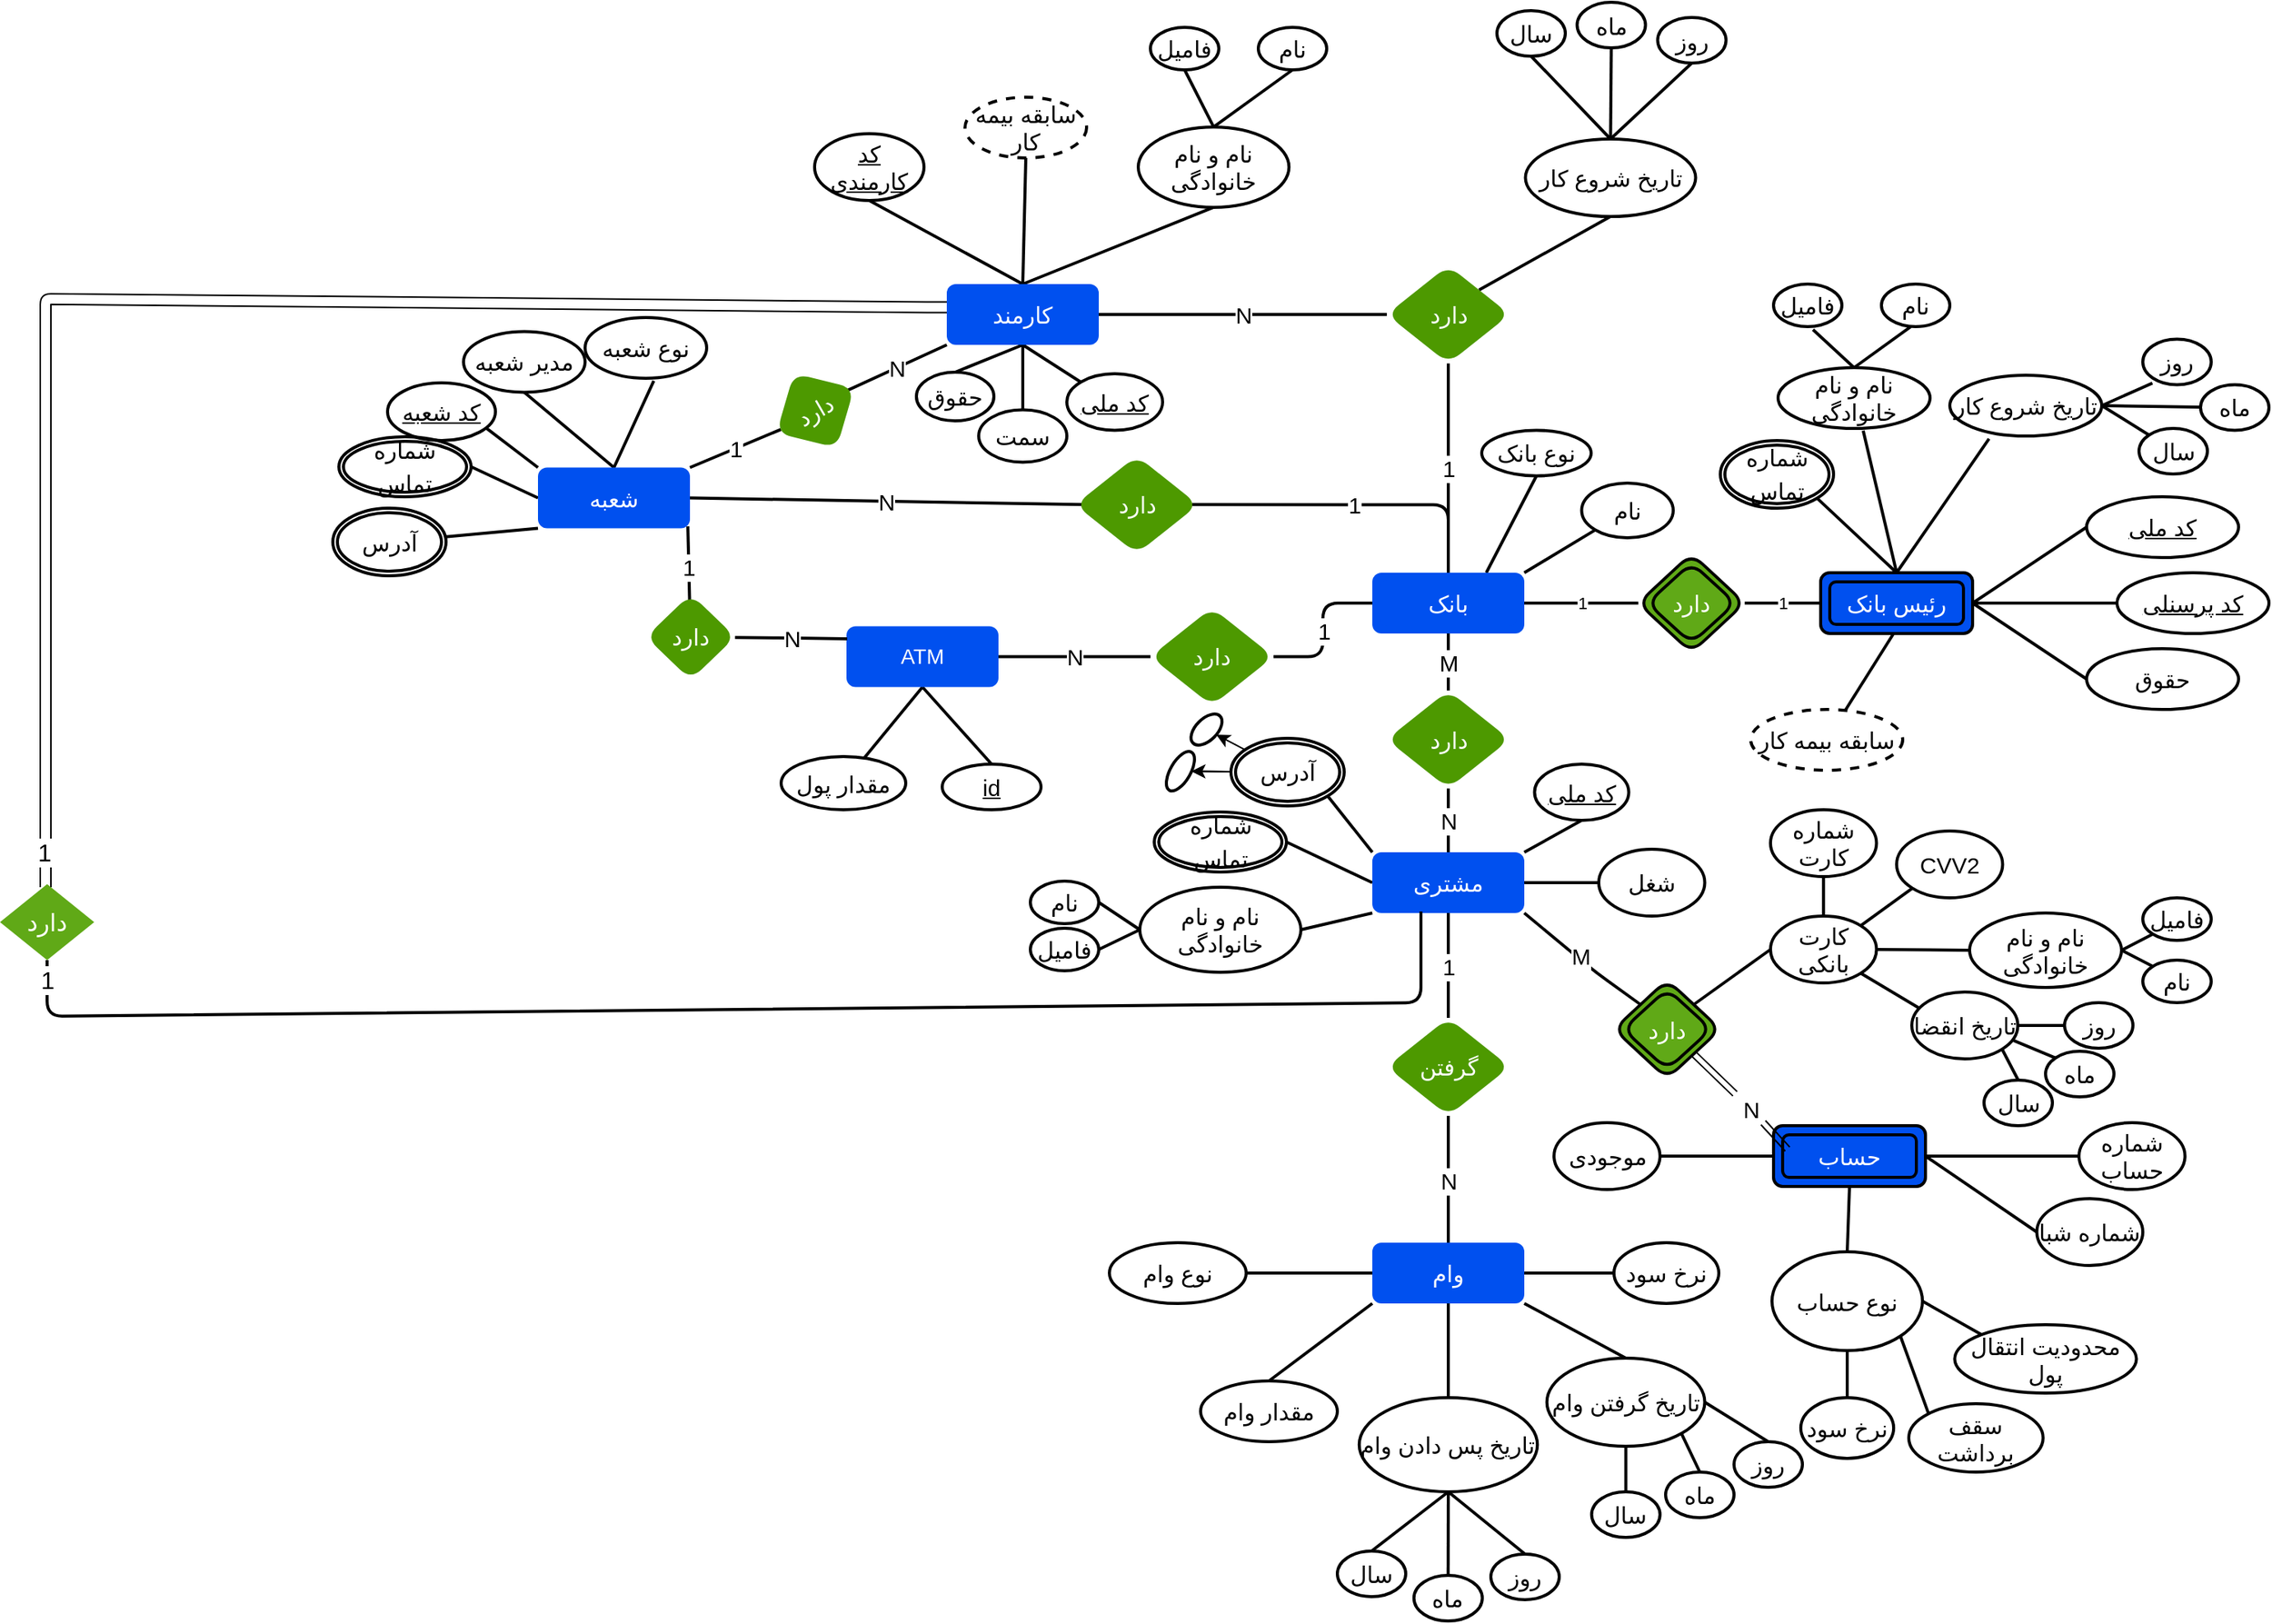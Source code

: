 <mxfile><diagram id="SwJvgE9uuxyUoMfDGvZC" name="Page-1"><mxGraphModel dx="1390" dy="587" grid="0" gridSize="10" guides="1" tooltips="1" connect="1" arrows="1" fold="1" page="0" pageScale="1" pageWidth="850" pageHeight="1100" background="#FFFFFF" math="0" shadow="0"><root><mxCell id="0"/><mxCell id="1" parent="0"/><mxCell id="89" style="html=1;exitX=0.5;exitY=1;exitDx=0;exitDy=0;entryX=0.5;entryY=0;entryDx=0;entryDy=0;fontSize=14;fontColor=#FFFFFF;strokeColor=default;strokeWidth=2;endArrow=none;endFill=0;" parent="1" source="3" target="88" edge="1"><mxGeometry relative="1" as="geometry"/></mxCell><mxCell id="90" style="html=1;exitX=0.5;exitY=0;exitDx=0;exitDy=0;entryX=0.5;entryY=1;entryDx=0;entryDy=0;fontSize=14;fontColor=#FFFFFF;strokeColor=default;strokeWidth=2;endArrow=none;endFill=0;" parent="1" source="3" target="86" edge="1"><mxGeometry relative="1" as="geometry"/></mxCell><mxCell id="95" style="edgeStyle=none;html=1;exitX=0.5;exitY=1;exitDx=0;exitDy=0;entryX=0.5;entryY=0;entryDx=0;entryDy=0;fontSize=14;fontColor=#FFFFFF;strokeColor=default;strokeWidth=2;endArrow=none;endFill=0;" parent="1" source="3" target="94" edge="1"><mxGeometry relative="1" as="geometry"/></mxCell><mxCell id="256" value="1" style="edgeStyle=orthogonalEdgeStyle;html=1;strokeColor=default;strokeWidth=2;fontSize=15;fontColor=#000000;endArrow=none;endFill=0;startArrow=none;" parent="1" source="257" target="44" edge="1"><mxGeometry relative="1" as="geometry"/></mxCell><mxCell id="265" style="edgeStyle=none;html=1;exitX=0.5;exitY=0;exitDx=0;exitDy=0;entryX=0.5;entryY=1;entryDx=0;entryDy=0;strokeColor=default;strokeWidth=2;fontSize=15;fontColor=#000000;endArrow=none;endFill=0;" parent="1" source="3" target="270" edge="1"><mxGeometry relative="1" as="geometry"><mxPoint x="650.0" y="521.0" as="targetPoint"/></mxGeometry></mxCell><mxCell id="266" style="edgeStyle=none;html=1;exitX=0.5;exitY=0;exitDx=0;exitDy=0;entryX=1;entryY=0.5;entryDx=0;entryDy=0;strokeColor=default;strokeWidth=2;fontSize=15;fontColor=#000000;endArrow=none;endFill=0;" parent="1" source="3" target="87" edge="1"><mxGeometry relative="1" as="geometry"><mxPoint x="754.91" y="530" as="targetPoint"/></mxGeometry></mxCell><mxCell id="267" style="edgeStyle=none;html=1;entryX=0;entryY=0;entryDx=0;entryDy=0;strokeColor=default;strokeWidth=2;fontSize=15;fontColor=#000000;endArrow=none;endFill=0;exitX=0.5;exitY=1;exitDx=0;exitDy=0;" parent="1" source="3" target="217" edge="1"><mxGeometry relative="1" as="geometry"><mxPoint x="653" y="625" as="sourcePoint"/></mxGeometry></mxCell><mxCell id="447" value="N" style="edgeStyle=none;html=1;exitX=0;exitY=1;exitDx=0;exitDy=0;entryX=0.898;entryY=0.481;entryDx=0;entryDy=0;entryPerimeter=0;strokeColor=default;strokeWidth=2;fontSize=15;fontColor=#000000;endArrow=none;endFill=0;" parent="1" source="3" target="443" edge="1"><mxGeometry relative="1" as="geometry"/></mxCell><mxCell id="468" style="edgeStyle=none;shape=link;html=1;fontSize=14;fontColor=#000000;width=7;" edge="1" parent="1"><mxGeometry relative="1" as="geometry"><mxPoint x="7" y="977.0" as="targetPoint"/><mxPoint x="603" y="595.3" as="sourcePoint"/><Array as="points"><mxPoint x="587" y="595.3"/><mxPoint x="7" y="589.8"/></Array></mxGeometry></mxCell><mxCell id="477" value="&lt;font color=&quot;#000000&quot;&gt;1&lt;/font&gt;" style="edgeLabel;html=1;align=center;verticalAlign=middle;resizable=0;points=[];fontSize=16;fontColor=#FFFFFF;" vertex="1" connectable="0" parent="468"><mxGeometry x="0.952" y="8" relative="1" as="geometry"><mxPoint x="-9" as="offset"/></mxGeometry></mxCell><mxCell id="3" value="&lt;font style=&quot;font-size: 15px;&quot;&gt;کارمند&lt;/font&gt;" style="whiteSpace=wrap;html=1;align=center;fillColor=#0050ef;fontColor=#ffffff;strokeColor=none;rounded=1;fontSize=15;" parent="1" vertex="1"><mxGeometry x="600" y="580" width="100" height="40" as="geometry"/></mxCell><mxCell id="349" style="edgeStyle=none;html=1;exitX=0.5;exitY=1;exitDx=0;exitDy=0;entryX=0.5;entryY=0;entryDx=0;entryDy=0;strokeColor=default;strokeWidth=2;fontSize=15;fontColor=#000000;endArrow=none;endFill=0;" parent="1" source="4" target="8" edge="1"><mxGeometry relative="1" as="geometry"/></mxCell><mxCell id="350" value="" style="edgeStyle=none;html=1;strokeColor=default;strokeWidth=2;fontSize=15;fontColor=#000000;endArrow=none;endFill=0;exitX=0.5;exitY=1;exitDx=0;exitDy=0;" parent="1" source="4" target="14" edge="1"><mxGeometry relative="1" as="geometry"/></mxCell><mxCell id="4" value="ATM" style="whiteSpace=wrap;html=1;align=center;fillColor=#0050ef;fontColor=#ffffff;strokeColor=none;fontSize=14;labelBorderColor=none;rounded=1;strokeWidth=2;" parent="1" vertex="1"><mxGeometry x="534" y="805.25" width="100" height="40" as="geometry"/></mxCell><mxCell id="141" style="edgeStyle=none;html=1;exitX=0.25;exitY=1;exitDx=0;exitDy=0;entryX=0.5;entryY=0;entryDx=0;entryDy=0;fontSize=15;fontColor=#FFFFFF;fillColor=#f5f5f5;strokeColor=#FFFFFF;" parent="1" edge="1"><mxGeometry relative="1" as="geometry"><mxPoint x="105" y="355" as="sourcePoint"/></mxGeometry></mxCell><mxCell id="142" style="edgeStyle=none;html=1;exitX=0.75;exitY=1;exitDx=0;exitDy=0;fontSize=15;fontColor=#FFFFFF;fillColor=#f5f5f5;strokeColor=#FFFFFF;" parent="1" edge="1"><mxGeometry relative="1" as="geometry"><Array as="points"><mxPoint x="130" y="410"/></Array><mxPoint x="155" y="355" as="sourcePoint"/></mxGeometry></mxCell><mxCell id="143" style="edgeStyle=none;html=1;exitX=1;exitY=0.25;exitDx=0;exitDy=0;entryX=0.332;entryY=0.985;entryDx=0;entryDy=0;entryPerimeter=0;fontSize=15;fontColor=#FFFFFF;" parent="1" edge="1"><mxGeometry relative="1" as="geometry"><Array as="points"><mxPoint x="190" y="300"/></Array><mxPoint x="180" y="325" as="sourcePoint"/></mxGeometry></mxCell><mxCell id="144" style="edgeStyle=none;html=1;exitX=0.75;exitY=0;exitDx=0;exitDy=0;entryX=0.5;entryY=1;entryDx=0;entryDy=0;fontSize=15;fontColor=#FFFFFF;fillColor=#f5f5f5;strokeColor=#FFFFFF;" parent="1" edge="1"><mxGeometry relative="1" as="geometry"><Array as="points"><mxPoint x="130" y="290"/></Array><mxPoint x="155" y="315" as="sourcePoint"/></mxGeometry></mxCell><mxCell id="145" style="edgeStyle=none;html=1;exitX=0;exitY=0.5;exitDx=0;exitDy=0;entryX=0.5;entryY=0;entryDx=0;entryDy=0;fontSize=15;fontColor=#FFFFFF;fillColor=#f5f5f5;strokeColor=#FFFFFF;" parent="1" edge="1"><mxGeometry relative="1" as="geometry"><Array as="points"><mxPoint x="50" y="340"/></Array><mxPoint x="80" y="335" as="sourcePoint"/></mxGeometry></mxCell><mxCell id="93" style="edgeStyle=none;html=1;exitX=0.25;exitY=0;exitDx=0;exitDy=0;entryX=1;entryY=1;entryDx=0;entryDy=0;fontSize=14;fontColor=#FFFFFF;" parent="1" edge="1"><mxGeometry relative="1" as="geometry"><mxPoint x="285" y="580" as="sourcePoint"/></mxGeometry></mxCell><mxCell id="8" value="id" style="ellipse;whiteSpace=wrap;html=1;align=center;fontStyle=4;fontSize=15;rotation=0;strokeColor=default;fillColor=none;fontColor=#000000;strokeWidth=2;" parent="1" vertex="1"><mxGeometry x="597" y="896" width="65" height="30" as="geometry"/></mxCell><mxCell id="14" value="مقدار پول" style="ellipse;whiteSpace=wrap;html=1;align=center;fontSize=15;strokeColor=default;fillColor=none;fontColor=#000000;strokeWidth=2;" parent="1" vertex="1"><mxGeometry x="491" y="891" width="82" height="35" as="geometry"/></mxCell><mxCell id="39" value="نام" style="ellipse;whiteSpace=wrap;html=1;align=center;labelBackgroundColor=none;labelBorderColor=none;fontSize=15;fontColor=#000000;fillColor=none;strokeColor=default;strokeWidth=2;direction=south;" parent="1" vertex="1"><mxGeometry x="1017.75" y="711" width="60.25" height="36" as="geometry"/></mxCell><mxCell id="43" value="نوع بانک" style="ellipse;whiteSpace=wrap;html=1;align=center;labelBackgroundColor=none;labelBorderColor=none;fontSize=15;fontColor=#000000;fillColor=none;strokeColor=default;strokeWidth=2;" parent="1" vertex="1"><mxGeometry x="952" y="676.25" width="72" height="30" as="geometry"/></mxCell><mxCell id="202" value="1" style="edgeStyle=none;html=1;exitX=0.5;exitY=0;exitDx=0;exitDy=0;entryX=0;entryY=0.5;entryDx=0;entryDy=0;startArrow=none;endArrow=none;endFill=0;strokeWidth=2;strokeColor=default;" parent="1" source="215" target="201" edge="1"><mxGeometry relative="1" as="geometry"/></mxCell><mxCell id="237" style="edgeStyle=none;rounded=1;sketch=0;html=1;exitX=1;exitY=0;exitDx=0;exitDy=0;shadow=0;strokeColor=default;strokeWidth=2;endArrow=none;endFill=0;" parent="1" source="44" target="39" edge="1"><mxGeometry relative="1" as="geometry"/></mxCell><mxCell id="250" style="edgeStyle=none;html=1;exitX=0.75;exitY=0;exitDx=0;exitDy=0;entryX=0.5;entryY=1;entryDx=0;entryDy=0;strokeColor=default;strokeWidth=2;fontColor=#000000;endArrow=none;endFill=0;" parent="1" source="44" target="43" edge="1"><mxGeometry relative="1" as="geometry"/></mxCell><mxCell id="361" value="M" style="edgeStyle=none;html=1;exitX=0.5;exitY=1;exitDx=0;exitDy=0;strokeColor=default;strokeWidth=2;fontSize=15;fontColor=#000000;endArrow=none;endFill=0;" parent="1" source="44" target="360" edge="1"><mxGeometry relative="1" as="geometry"/></mxCell><mxCell id="44" value="بانک" style="shape=ext;margin=3;double=1;whiteSpace=wrap;html=1;align=center;labelBackgroundColor=none;labelBorderColor=none;fontSize=15;fontColor=#ffffff;fillColor=#0050ef;strokeColor=none;fontStyle=0;rounded=1;" parent="1" vertex="1"><mxGeometry x="880" y="770" width="100" height="40" as="geometry"/></mxCell><mxCell id="50" value="&lt;font color=&quot;#000000&quot;&gt;N&lt;/font&gt;" style="html=1;exitX=0.061;exitY=0.499;exitDx=0;exitDy=0;entryX=1;entryY=0.5;entryDx=0;entryDy=0;fontSize=15;fontColor=#FFFFFF;fillColor=#f5f5f5;strokeColor=default;strokeWidth=2;endArrow=none;endFill=0;exitPerimeter=0;" parent="1" source="253" target="346" edge="1"><mxGeometry relative="1" as="geometry"><mxPoint x="680" y="725.0" as="sourcePoint"/><mxPoint x="571" y="768.0" as="targetPoint"/></mxGeometry></mxCell><mxCell id="252" value="1" style="edgeStyle=orthogonalEdgeStyle;html=1;exitX=0.949;exitY=0.499;exitDx=0;exitDy=0;strokeColor=default;strokeWidth=2;fontSize=15;fontColor=default;endArrow=none;endFill=0;entryX=0.5;entryY=0;entryDx=0;entryDy=0;exitPerimeter=0;" parent="1" source="253" target="44" edge="1"><mxGeometry relative="1" as="geometry"><mxPoint x="938" y="766" as="targetPoint"/><mxPoint x="770" y="725.0" as="sourcePoint"/></mxGeometry></mxCell><mxCell id="54" value="نوع شعبه" style="ellipse;whiteSpace=wrap;html=1;fontSize=15;fontColor=#000000;labelBackgroundColor=none;labelBorderColor=none;fillColor=none;strokeColor=default;strokeWidth=2;" parent="1" vertex="1"><mxGeometry x="362" y="602" width="80" height="40" as="geometry"/></mxCell><mxCell id="56" value="کد شعبه" style="ellipse;whiteSpace=wrap;html=1;align=center;fontStyle=4;labelBackgroundColor=none;labelBorderColor=none;fontSize=15;fontColor=#000000;fillColor=none;strokeColor=default;strokeWidth=2;" parent="1" vertex="1"><mxGeometry x="232" y="645" width="71" height="38" as="geometry"/></mxCell><mxCell id="86" value="کد کارمندی" style="ellipse;whiteSpace=wrap;html=1;align=center;fontStyle=4;labelBackgroundColor=none;labelBorderColor=none;fontSize=15;fontColor=#000000;fillColor=none;strokeColor=default;strokeWidth=2;" parent="1" vertex="1"><mxGeometry x="513" y="481" width="72" height="44" as="geometry"/></mxCell><mxCell id="273" style="edgeStyle=none;html=1;exitX=0;exitY=0.5;exitDx=0;exitDy=0;entryX=0.5;entryY=1;entryDx=0;entryDy=0;strokeColor=default;strokeWidth=2;fontSize=15;fontColor=#000000;endArrow=none;endFill=0;" parent="1" source="87" target="272" edge="1"><mxGeometry relative="1" as="geometry"/></mxCell><mxCell id="274" style="edgeStyle=none;html=1;exitX=0;exitY=0.5;exitDx=0;exitDy=0;entryX=0.5;entryY=1;entryDx=0;entryDy=0;strokeColor=default;strokeWidth=2;fontSize=15;fontColor=#000000;endArrow=none;endFill=0;" parent="1" source="87" target="271" edge="1"><mxGeometry relative="1" as="geometry"/></mxCell><mxCell id="87" value="نام و نام خانوادگی" style="ellipse;whiteSpace=wrap;html=1;align=center;labelBackgroundColor=none;labelBorderColor=none;fontSize=15;fontColor=#000000;direction=south;fillColor=none;strokeColor=default;strokeWidth=2;" parent="1" vertex="1"><mxGeometry x="726" y="476.57" width="99.17" height="52.87" as="geometry"/></mxCell><mxCell id="88" value="حقوق" style="ellipse;whiteSpace=wrap;html=1;align=center;labelBackgroundColor=none;labelBorderColor=none;fontSize=15;fontColor=#000000;fillColor=none;strokeColor=default;strokeWidth=2;" parent="1" vertex="1"><mxGeometry x="580" y="638" width="51" height="32" as="geometry"/></mxCell><mxCell id="94" value="سمت" style="ellipse;whiteSpace=wrap;html=1;align=center;labelBackgroundColor=none;labelBorderColor=none;fontSize=15;fontColor=#000000;fillColor=none;strokeColor=default;strokeWidth=2;" parent="1" vertex="1"><mxGeometry x="621" y="662.75" width="58" height="34.5" as="geometry"/></mxCell><mxCell id="222" style="edgeStyle=none;html=1;exitX=1;exitY=0;exitDx=0;exitDy=0;entryX=0;entryY=0.5;entryDx=0;entryDy=0;" parent="1" edge="1"><mxGeometry relative="1" as="geometry"><mxPoint x="222.5" y="442.5" as="sourcePoint"/></mxGeometry></mxCell><mxCell id="224" style="edgeStyle=none;html=1;entryX=0;entryY=0.5;entryDx=0;entryDy=0;" parent="1" edge="1"><mxGeometry relative="1" as="geometry"><mxPoint x="237.012" y="452.866" as="sourcePoint"/></mxGeometry></mxCell><mxCell id="208" style="edgeStyle=none;html=1;exitX=1;exitY=0.5;exitDx=0;exitDy=0;strokeColor=default;endArrow=none;endFill=0;strokeWidth=2;entryX=0;entryY=0.5;entryDx=0;entryDy=0;" parent="1" source="201" target="205" edge="1"><mxGeometry relative="1" as="geometry"/></mxCell><mxCell id="209" style="edgeStyle=none;html=1;exitX=1;exitY=0.5;exitDx=0;exitDy=0;entryX=0;entryY=0.5;entryDx=0;entryDy=0;strokeColor=default;endArrow=none;endFill=0;strokeWidth=2;" parent="1" source="201" target="206" edge="1"><mxGeometry relative="1" as="geometry"/></mxCell><mxCell id="210" style="edgeStyle=none;html=1;exitX=1;exitY=0.5;exitDx=0;exitDy=0;entryX=0;entryY=0.5;entryDx=0;entryDy=0;strokeColor=default;endArrow=none;endFill=0;strokeWidth=2;" parent="1" source="201" target="207" edge="1"><mxGeometry relative="1" as="geometry"/></mxCell><mxCell id="212" style="edgeStyle=none;html=1;strokeColor=default;strokeWidth=2;endArrow=none;endFill=0;exitX=0.48;exitY=1;exitDx=0;exitDy=0;exitPerimeter=0;" parent="1" source="201" target="211" edge="1"><mxGeometry relative="1" as="geometry"><mxPoint x="1223" y="815" as="sourcePoint"/></mxGeometry></mxCell><mxCell id="214" style="edgeStyle=none;html=1;exitX=0.5;exitY=0;exitDx=0;exitDy=0;entryX=0.258;entryY=1.046;entryDx=0;entryDy=0;entryPerimeter=0;strokeColor=default;endArrow=none;endFill=0;strokeWidth=2;" parent="1" source="201" target="213" edge="1"><mxGeometry relative="1" as="geometry"/></mxCell><mxCell id="238" style="edgeStyle=none;html=1;exitX=0.5;exitY=0;exitDx=0;exitDy=0;entryX=0.56;entryY=1.038;entryDx=0;entryDy=0;entryPerimeter=0;strokeColor=default;fontColor=#000000;strokeWidth=2;endArrow=none;endFill=0;" parent="1" source="201" target="203" edge="1"><mxGeometry relative="1" as="geometry"/></mxCell><mxCell id="437" style="edgeStyle=none;html=1;exitX=0.5;exitY=0;exitDx=0;exitDy=0;entryX=1;entryY=1;entryDx=0;entryDy=0;strokeColor=default;strokeWidth=2;fontSize=15;fontColor=#000000;endArrow=none;endFill=0;" parent="1" source="201" target="436" edge="1"><mxGeometry relative="1" as="geometry"/></mxCell><mxCell id="201" value="رئیس بانک" style="shape=ext;margin=3;double=1;whiteSpace=wrap;html=1;align=center;labelBackgroundColor=none;labelBorderColor=none;fontSize=15;fontColor=#ffffff;fillColor=#0050ef;strokeColor=default;fontStyle=0;strokeWidth=2;rounded=1;" parent="1" vertex="1"><mxGeometry x="1175" y="770" width="100" height="40" as="geometry"/></mxCell><mxCell id="247" style="edgeStyle=none;html=1;exitX=0.5;exitY=0;exitDx=0;exitDy=0;entryX=0.428;entryY=1.002;entryDx=0;entryDy=0;entryPerimeter=0;strokeColor=default;strokeWidth=2;fontColor=#000000;endArrow=none;endFill=0;" parent="1" source="203" target="245" edge="1"><mxGeometry relative="1" as="geometry"/></mxCell><mxCell id="248" style="edgeStyle=none;html=1;exitX=0.5;exitY=0;exitDx=0;exitDy=0;entryX=0.577;entryY=1.07;entryDx=0;entryDy=0;entryPerimeter=0;strokeColor=default;strokeWidth=2;fontColor=#000000;endArrow=none;endFill=0;" parent="1" source="203" target="246" edge="1"><mxGeometry relative="1" as="geometry"/></mxCell><mxCell id="203" value="نام و نام خانوادگی" style="ellipse;whiteSpace=wrap;html=1;align=center;labelBackgroundColor=none;labelBorderColor=none;fontSize=15;fontColor=#000000;fillColor=none;strokeColor=default;strokeWidth=2;" parent="1" vertex="1"><mxGeometry x="1147" y="635" width="100" height="40" as="geometry"/></mxCell><mxCell id="205" value="کد ملی" style="ellipse;whiteSpace=wrap;html=1;align=center;labelBackgroundColor=none;labelBorderColor=none;fontSize=15;fontColor=#000000;fillColor=none;strokeColor=default;strokeWidth=2;fontStyle=4;verticalAlign=middle;horizontal=1;" parent="1" vertex="1"><mxGeometry x="1350" y="720" width="100" height="40" as="geometry"/></mxCell><mxCell id="206" value="کد پرسنلی" style="ellipse;whiteSpace=wrap;html=1;align=center;labelBackgroundColor=none;labelBorderColor=none;fontSize=15;fontColor=#000000;fillColor=none;strokeColor=default;strokeWidth=2;fontStyle=4" parent="1" vertex="1"><mxGeometry x="1370" y="770" width="100" height="40" as="geometry"/></mxCell><mxCell id="207" value="حقوق" style="ellipse;whiteSpace=wrap;html=1;align=center;labelBackgroundColor=none;labelBorderColor=none;fontSize=15;fontColor=#000000;fillColor=none;strokeColor=default;strokeWidth=2;" parent="1" vertex="1"><mxGeometry x="1350" y="820" width="100" height="40" as="geometry"/></mxCell><mxCell id="211" value="سابقه بیمه کار" style="ellipse;whiteSpace=wrap;html=1;align=center;labelBackgroundColor=none;labelBorderColor=none;fontSize=15;fontColor=#000000;fillColor=none;strokeColor=default;dashed=1;strokeWidth=2;" parent="1" vertex="1"><mxGeometry x="1129" y="860" width="100" height="40" as="geometry"/></mxCell><mxCell id="242" style="edgeStyle=none;html=1;exitX=1;exitY=0.5;exitDx=0;exitDy=0;strokeColor=default;strokeWidth=2;fontColor=#000000;endArrow=none;endFill=0;" parent="1" source="213" target="240" edge="1"><mxGeometry relative="1" as="geometry"/></mxCell><mxCell id="243" style="edgeStyle=none;html=1;exitX=1;exitY=0.5;exitDx=0;exitDy=0;entryX=0.14;entryY=0.965;entryDx=0;entryDy=0;entryPerimeter=0;strokeColor=default;strokeWidth=2;fontColor=#000000;endArrow=none;endFill=0;" parent="1" source="213" target="239" edge="1"><mxGeometry relative="1" as="geometry"/></mxCell><mxCell id="244" style="edgeStyle=none;html=1;exitX=1;exitY=0.5;exitDx=0;exitDy=0;entryX=0;entryY=0;entryDx=0;entryDy=0;strokeColor=default;strokeWidth=2;fontColor=#000000;endArrow=none;endFill=0;" parent="1" source="213" target="241" edge="1"><mxGeometry relative="1" as="geometry"/></mxCell><mxCell id="213" value="تاریخ شروع کار" style="ellipse;whiteSpace=wrap;html=1;align=center;labelBackgroundColor=none;labelBorderColor=none;fontSize=15;fontColor=#000000;fillColor=none;strokeColor=default;strokeWidth=2;" parent="1" vertex="1"><mxGeometry x="1260" y="640" width="100" height="40" as="geometry"/></mxCell><mxCell id="216" value="1" style="edgeStyle=none;html=1;exitX=1;exitY=0.5;exitDx=0;exitDy=0;endArrow=none;strokeColor=default;strokeWidth=2;endFill=0;" parent="1" source="44" target="215" edge="1"><mxGeometry relative="1" as="geometry"><mxPoint x="980" y="790" as="sourcePoint"/><mxPoint x="1175" y="790" as="targetPoint"/></mxGeometry></mxCell><mxCell id="215" value="دارد" style="shape=rhombus;double=1;perimeter=rhombusPerimeter;whiteSpace=wrap;html=1;align=center;fontSize=15;fillColor=#60a917;fontColor=#ffffff;strokeColor=default;direction=south;rounded=1;strokeWidth=2;" parent="1" vertex="1"><mxGeometry x="1055" y="757.5" width="70" height="65" as="geometry"/></mxCell><mxCell id="217" value="کد ملی" style="ellipse;whiteSpace=wrap;html=1;align=center;labelBackgroundColor=none;labelBorderColor=none;fontSize=15;fontColor=#000000;fillColor=none;strokeColor=default;strokeWidth=2;fontStyle=4" parent="1" vertex="1"><mxGeometry x="679" y="639" width="63" height="37.25" as="geometry"/></mxCell><mxCell id="239" value="روز" style="ellipse;whiteSpace=wrap;html=1;align=center;labelBackgroundColor=none;labelBorderColor=none;fontSize=15;fontColor=#000000;fillColor=none;strokeColor=default;strokeWidth=2;" parent="1" vertex="1"><mxGeometry x="1387" y="616.25" width="45" height="30" as="geometry"/></mxCell><mxCell id="240" value="ماه&lt;span style=&quot;font-family: monospace; font-size: 0px; text-align: start;&quot;&gt;%3CmxGraphModel%3E%3Croot%3E%3CmxCell%20id%3D%220%22%2F%3E%3CmxCell%20id%3D%221%22%20parent%3D%220%22%2F%3E%3CmxCell%20id%3D%222%22%20value%3D%22%D8%B1%D9%88%D8%B2%22%20style%3D%22ellipse%3BwhiteSpace%3Dwrap%3Bhtml%3D1%3Balign%3Dcenter%3BlabelBackgroundColor%3Dnone%3BlabelBorderColor%3Dnone%3BfontSize%3D15%3BfontColor%3D%23333333%3BfillColor%3D%23f5f5f5%3BstrokeColor%3D%23666666%3B%22%20vertex%3D%221%22%20parent%3D%221%22%3E%3CmxGeometry%20x%3D%22175%22%20y%3D%221040%22%20width%3D%2280%22%20height%3D%2240%22%20as%3D%22geometry%22%2F%3E%3C%2FmxCell%3E%3C%2Froot%3E%3C%2FmxGraphModel%3E&lt;/span&gt;&lt;span style=&quot;font-family: monospace; font-size: 0px; text-align: start;&quot;&gt;%3CmxGraphModel%3E%3Croot%3E%3CmxCell%20id%3D%220%22%2F%3E%3CmxCell%20id%3D%221%22%20parent%3D%220%22%2F%3E%3CmxCell%20id%3D%222%22%20value%3D%22%D8%B1%D9%88%D8%B2%22%20style%3D%22ellipse%3BwhiteSpace%3Dwrap%3Bhtml%3D1%3Balign%3Dcenter%3BlabelBackgroundColor%3Dnone%3BlabelBorderColor%3Dnone%3BfontSize%3D15%3BfontColor%3D%23333333%3BfillColor%3D%23f5f5f5%3BstrokeColor%3D%23666666%3B%22%20vertex%3D%221%22%20parent%3D%221%22%3E%3CmxGeometry%20x%3D%22175%22%20y%3D%221040%22%20width%3D%2280%22%20height%3D%2240%22%20as%3D%22geometry%22%2F%3E%3C%2FmxCell%3E%3C%2Froot%3E%3C%2FmxGraphModel%3E&lt;/span&gt;" style="ellipse;whiteSpace=wrap;html=1;align=center;labelBackgroundColor=none;labelBorderColor=none;fontSize=15;fontColor=#000000;fillColor=none;strokeColor=default;strokeWidth=2;" parent="1" vertex="1"><mxGeometry x="1425" y="646.25" width="45" height="30" as="geometry"/></mxCell><mxCell id="241" value="سال" style="ellipse;whiteSpace=wrap;html=1;align=center;labelBackgroundColor=none;labelBorderColor=none;fontSize=15;fontColor=#000000;fillColor=none;strokeColor=default;strokeWidth=2;" parent="1" vertex="1"><mxGeometry x="1384.5" y="675" width="45" height="30" as="geometry"/></mxCell><mxCell id="245" value="نام" style="ellipse;whiteSpace=wrap;html=1;align=center;labelBackgroundColor=none;labelBorderColor=none;fontSize=15;fontColor=#000000;fillColor=none;strokeColor=default;strokeWidth=2;" parent="1" vertex="1"><mxGeometry x="1215" y="580" width="45" height="28" as="geometry"/></mxCell><mxCell id="246" value="فامیل" style="ellipse;whiteSpace=wrap;html=1;align=center;labelBackgroundColor=none;labelBorderColor=none;fontSize=15;fontColor=#000000;fillColor=none;strokeColor=default;strokeWidth=2;" parent="1" vertex="1"><mxGeometry x="1144" y="580" width="45" height="28" as="geometry"/></mxCell><mxCell id="253" value="&lt;font style=&quot;font-size: 15px;&quot;&gt;دارد&lt;/font&gt;" style="shape=rhombus;perimeter=rhombusPerimeter;whiteSpace=wrap;html=1;align=center;labelBackgroundColor=none;labelBorderColor=none;fontSize=14;fontColor=#ffffff;fillColor=#4D9900;strokeColor=none;rounded=1;" parent="1" vertex="1"><mxGeometry x="684.5" y="693" width="81" height="64.5" as="geometry"/></mxCell><mxCell id="255" value="1" style="edgeStyle=orthogonalEdgeStyle;html=1;exitX=1;exitY=0.5;exitDx=0;exitDy=0;entryX=0;entryY=0.5;entryDx=0;entryDy=0;strokeColor=default;strokeWidth=2;fontSize=15;fontColor=#000000;endArrow=none;endFill=0;" parent="1" source="254" target="44" edge="1"><mxGeometry relative="1" as="geometry"/></mxCell><mxCell id="348" value="N" style="edgeStyle=none;html=1;exitX=0;exitY=0.5;exitDx=0;exitDy=0;entryX=1;entryY=0.5;entryDx=0;entryDy=0;strokeColor=default;strokeWidth=2;fontSize=15;fontColor=#000000;endArrow=none;endFill=0;" parent="1" source="254" target="4" edge="1"><mxGeometry relative="1" as="geometry"/></mxCell><mxCell id="254" value="&lt;font style=&quot;font-size: 15px;&quot;&gt;دارد&lt;/font&gt;" style="shape=rhombus;perimeter=rhombusPerimeter;whiteSpace=wrap;html=1;align=center;labelBackgroundColor=none;labelBorderColor=none;fontSize=14;fontColor=#ffffff;fillColor=#4D9900;strokeColor=none;rounded=1;" parent="1" vertex="1"><mxGeometry x="734" y="793" width="81" height="64.5" as="geometry"/></mxCell><mxCell id="258" value="N" style="edgeStyle=orthogonalEdgeStyle;html=1;strokeColor=default;strokeWidth=2;fontSize=15;fontColor=#000000;endArrow=none;endFill=0;" parent="1" source="3" target="257" edge="1"><mxGeometry relative="1" as="geometry"><mxPoint x="700" y="600.034" as="sourcePoint"/><mxPoint x="930" y="770" as="targetPoint"/></mxGeometry></mxCell><mxCell id="281" style="edgeStyle=none;html=1;exitX=1;exitY=0;exitDx=0;exitDy=0;entryX=0.5;entryY=1;entryDx=0;entryDy=0;strokeColor=default;strokeWidth=2;fontSize=15;fontColor=#000000;endArrow=none;endFill=0;" parent="1" source="257" target="278" edge="1"><mxGeometry relative="1" as="geometry"/></mxCell><mxCell id="257" value="&lt;font style=&quot;font-size: 15px;&quot;&gt;دارد&lt;/font&gt;" style="shape=rhombus;perimeter=rhombusPerimeter;whiteSpace=wrap;html=1;align=center;labelBackgroundColor=none;labelBorderColor=none;fontSize=14;fontColor=#ffffff;fillColor=#4D9900;strokeColor=none;rounded=1;" parent="1" vertex="1"><mxGeometry x="889.5" y="567.75" width="81" height="64.5" as="geometry"/></mxCell><mxCell id="261" value="سال" style="ellipse;whiteSpace=wrap;html=1;align=center;labelBackgroundColor=none;labelBorderColor=none;fontSize=15;fontColor=#000000;fillColor=none;strokeColor=default;strokeWidth=2;" parent="1" vertex="1"><mxGeometry x="962" y="400" width="45" height="30" as="geometry"/></mxCell><mxCell id="270" value="سابقه بیمه کار" style="ellipse;whiteSpace=wrap;html=1;align=center;labelBackgroundColor=none;labelBorderColor=none;fontSize=15;fontColor=#000000;fillColor=none;strokeColor=default;strokeWidth=2;dashed=1;" parent="1" vertex="1"><mxGeometry x="612" y="457" width="80" height="40" as="geometry"/></mxCell><mxCell id="271" value="نام" style="ellipse;whiteSpace=wrap;html=1;align=center;labelBackgroundColor=none;labelBorderColor=none;fontSize=15;fontColor=#000000;fillColor=none;strokeColor=default;strokeWidth=2;" parent="1" vertex="1"><mxGeometry x="805" y="411" width="45" height="28" as="geometry"/></mxCell><mxCell id="272" value="فامیل" style="ellipse;whiteSpace=wrap;html=1;align=center;labelBackgroundColor=none;labelBorderColor=none;fontSize=15;fontColor=#000000;fillColor=none;strokeColor=default;strokeWidth=2;" parent="1" vertex="1"><mxGeometry x="734" y="411" width="45" height="28" as="geometry"/></mxCell><mxCell id="275" style="html=1;exitX=0.5;exitY=0;exitDx=0;exitDy=0;entryX=0.5;entryY=1;entryDx=0;entryDy=0;strokeColor=default;strokeWidth=2;fontSize=15;fontColor=#000000;endArrow=none;endFill=0;" parent="1" source="278" target="279" edge="1"><mxGeometry relative="1" as="geometry"/></mxCell><mxCell id="276" style="edgeStyle=none;html=1;exitX=0.5;exitY=0;exitDx=0;exitDy=0;entryX=0.5;entryY=1;entryDx=0;entryDy=0;strokeColor=default;strokeWidth=2;fontSize=15;fontColor=#000000;endArrow=none;endFill=0;" parent="1" source="278" target="280" edge="1"><mxGeometry relative="1" as="geometry"/></mxCell><mxCell id="277" style="edgeStyle=none;html=1;exitX=0.5;exitY=0;exitDx=0;exitDy=0;entryX=0.5;entryY=1;entryDx=0;entryDy=0;strokeColor=default;strokeWidth=2;fontSize=15;fontColor=#000000;endArrow=none;endFill=0;" parent="1" source="278" target="261" edge="1"><mxGeometry relative="1" as="geometry"><mxPoint x="986.25" y="432.5" as="targetPoint"/></mxGeometry></mxCell><mxCell id="278" value="تاریخ شروع کار" style="ellipse;whiteSpace=wrap;html=1;align=center;labelBackgroundColor=none;labelBorderColor=none;fontSize=15;fontColor=#000000;fillColor=none;strokeColor=default;strokeWidth=2;" parent="1" vertex="1"><mxGeometry x="980.75" y="484.5" width="112" height="51" as="geometry"/></mxCell><mxCell id="279" value="روز" style="ellipse;whiteSpace=wrap;html=1;align=center;labelBackgroundColor=none;labelBorderColor=none;fontSize=15;fontColor=#000000;fillColor=none;strokeColor=default;strokeWidth=2;" parent="1" vertex="1"><mxGeometry x="1067.75" y="404.5" width="45" height="30" as="geometry"/></mxCell><mxCell id="280" value="ماه&lt;span style=&quot;font-family: monospace; font-size: 0px; text-align: start;&quot;&gt;%3CmxGraphModel%3E%3Croot%3E%3CmxCell%20id%3D%220%22%2F%3E%3CmxCell%20id%3D%221%22%20parent%3D%220%22%2F%3E%3CmxCell%20id%3D%222%22%20value%3D%22%D8%B1%D9%88%D8%B2%22%20style%3D%22ellipse%3BwhiteSpace%3Dwrap%3Bhtml%3D1%3Balign%3Dcenter%3BlabelBackgroundColor%3Dnone%3BlabelBorderColor%3Dnone%3BfontSize%3D15%3BfontColor%3D%23333333%3BfillColor%3D%23f5f5f5%3BstrokeColor%3D%23666666%3B%22%20vertex%3D%221%22%20parent%3D%221%22%3E%3CmxGeometry%20x%3D%22175%22%20y%3D%221040%22%20width%3D%2280%22%20height%3D%2240%22%20as%3D%22geometry%22%2F%3E%3C%2FmxCell%3E%3C%2Froot%3E%3C%2FmxGraphModel%3E&lt;/span&gt;&lt;span style=&quot;font-family: monospace; font-size: 0px; text-align: start;&quot;&gt;%3CmxGraphModel%3E%3Croot%3E%3CmxCell%20id%3D%220%22%2F%3E%3CmxCell%20id%3D%221%22%20parent%3D%220%22%2F%3E%3CmxCell%20id%3D%222%22%20value%3D%22%D8%B1%D9%88%D8%B2%22%20style%3D%22ellipse%3BwhiteSpace%3Dwrap%3Bhtml%3D1%3Balign%3Dcenter%3BlabelBackgroundColor%3Dnone%3BlabelBorderColor%3Dnone%3BfontSize%3D15%3BfontColor%3D%23333333%3BfillColor%3D%23f5f5f5%3BstrokeColor%3D%23666666%3B%22%20vertex%3D%221%22%20parent%3D%221%22%3E%3CmxGeometry%20x%3D%22175%22%20y%3D%221040%22%20width%3D%2280%22%20height%3D%2240%22%20as%3D%22geometry%22%2F%3E%3C%2FmxCell%3E%3C%2Froot%3E%3C%2FmxGraphModel%3E&lt;/span&gt;" style="ellipse;whiteSpace=wrap;html=1;align=center;labelBackgroundColor=none;labelBorderColor=none;fontSize=15;fontColor=#000000;fillColor=none;strokeColor=default;strokeWidth=2;" parent="1" vertex="1"><mxGeometry x="1014.75" y="394.5" width="45" height="30" as="geometry"/></mxCell><mxCell id="282" value="&lt;font style=&quot;font-size: 15px;&quot;&gt;آدرس&lt;/font&gt;" style="ellipse;shape=doubleEllipse;margin=3;whiteSpace=wrap;html=1;align=center;rounded=1;labelBackgroundColor=none;strokeColor=default;strokeWidth=2;fontSize=18;fontColor=#000000;fillColor=none;" parent="1" vertex="1"><mxGeometry x="196" y="727.5" width="74.5" height="44.5" as="geometry"/></mxCell><mxCell id="283" value="&lt;font style=&quot;font-size: 15px;&quot;&gt;شماره تماس&lt;/font&gt;" style="ellipse;shape=doubleEllipse;margin=3;whiteSpace=wrap;html=1;align=center;rounded=1;labelBackgroundColor=none;strokeColor=default;strokeWidth=2;fontSize=18;fontColor=#000000;fillColor=none;" parent="1" vertex="1"><mxGeometry x="200" y="680.5" width="87" height="39.5" as="geometry"/></mxCell><mxCell id="290" value="مدیر شعبه" style="ellipse;whiteSpace=wrap;html=1;fontSize=15;fontColor=#000000;labelBackgroundColor=none;labelBorderColor=none;fillColor=none;strokeColor=default;strokeWidth=2;" parent="1" vertex="1"><mxGeometry x="282" y="611.25" width="80" height="40" as="geometry"/></mxCell><mxCell id="357" style="edgeStyle=none;html=1;exitX=0.5;exitY=1;exitDx=0;exitDy=0;strokeColor=default;strokeWidth=2;fontSize=15;fontColor=#000000;endArrow=none;endFill=0;" parent="1" source="332" target="356" edge="1"><mxGeometry relative="1" as="geometry"/></mxCell><mxCell id="366" style="edgeStyle=none;html=1;exitX=1;exitY=0;exitDx=0;exitDy=0;entryX=0.5;entryY=1;entryDx=0;entryDy=0;strokeColor=default;strokeWidth=2;fontSize=15;fontColor=#000000;endArrow=none;endFill=0;" parent="1" source="332" target="336" edge="1"><mxGeometry relative="1" as="geometry"/></mxCell><mxCell id="368" style="edgeStyle=none;html=1;exitX=0;exitY=0;exitDx=0;exitDy=0;entryX=1;entryY=1;entryDx=0;entryDy=0;strokeColor=default;strokeWidth=2;fontSize=15;fontColor=#000000;endArrow=none;endFill=0;" parent="1" source="332" target="364" edge="1"><mxGeometry relative="1" as="geometry"/></mxCell><mxCell id="369" style="edgeStyle=none;html=1;exitX=0;exitY=0.5;exitDx=0;exitDy=0;entryX=1;entryY=0.5;entryDx=0;entryDy=0;strokeColor=default;strokeWidth=2;fontSize=15;fontColor=#000000;endArrow=none;endFill=0;" parent="1" source="332" target="365" edge="1"><mxGeometry relative="1" as="geometry"/></mxCell><mxCell id="370" style="edgeStyle=none;html=1;exitX=0;exitY=1;exitDx=0;exitDy=0;entryX=1;entryY=0.5;entryDx=0;entryDy=0;strokeColor=default;strokeWidth=2;fontSize=15;fontColor=#000000;endArrow=none;endFill=0;" parent="1" source="332" target="341" edge="1"><mxGeometry relative="1" as="geometry"/></mxCell><mxCell id="371" style="edgeStyle=none;html=1;exitX=1;exitY=0.5;exitDx=0;exitDy=0;entryX=0;entryY=0.5;entryDx=0;entryDy=0;strokeColor=default;strokeWidth=2;fontSize=15;fontColor=#000000;endArrow=none;endFill=0;" parent="1" source="332" target="367" edge="1"><mxGeometry relative="1" as="geometry"/></mxCell><mxCell id="397" value="M" style="edgeStyle=none;html=1;exitX=1;exitY=1;exitDx=0;exitDy=0;entryX=0;entryY=1;entryDx=0;entryDy=0;strokeColor=default;strokeWidth=2;fontSize=15;fontColor=#000000;endArrow=none;endFill=0;" parent="1" source="332" target="396" edge="1"><mxGeometry x="-0.049" y="2" relative="1" as="geometry"><Array as="points"><mxPoint x="1027" y="1033"/></Array><mxPoint as="offset"/></mxGeometry></mxCell><mxCell id="332" value="مشتری" style="whiteSpace=wrap;html=1;align=center;fillColor=#0050ef;fontColor=#ffffff;strokeColor=none;fontSize=15;rounded=1;" parent="1" vertex="1"><mxGeometry x="880" y="954" width="100" height="40" as="geometry"/></mxCell><mxCell id="336" value="کد ملی" style="ellipse;whiteSpace=wrap;html=1;align=center;fontStyle=4;labelBackgroundColor=none;labelBorderColor=none;fontSize=15;fontColor=#000000;fillColor=none;strokeColor=default;strokeWidth=2;" parent="1" vertex="1"><mxGeometry x="986.75" y="896" width="62" height="37" as="geometry"/></mxCell><mxCell id="372" style="edgeStyle=none;html=1;exitX=0;exitY=1;exitDx=0;exitDy=0;entryX=0.5;entryY=0;entryDx=0;entryDy=0;strokeColor=default;strokeWidth=2;fontSize=15;fontColor=#000000;endArrow=none;endFill=0;" parent="1" source="337" target="342" edge="1"><mxGeometry relative="1" as="geometry"/></mxCell><mxCell id="373" style="edgeStyle=none;html=1;exitX=0.5;exitY=1;exitDx=0;exitDy=0;entryX=0.5;entryY=0;entryDx=0;entryDy=0;strokeColor=default;strokeWidth=2;fontSize=15;fontColor=#000000;endArrow=none;endFill=0;" parent="1" source="337" target="344" edge="1"><mxGeometry relative="1" as="geometry"/></mxCell><mxCell id="374" style="edgeStyle=none;html=1;exitX=1;exitY=1;exitDx=0;exitDy=0;entryX=0.5;entryY=0;entryDx=0;entryDy=0;strokeColor=default;strokeWidth=2;fontSize=15;fontColor=#000000;endArrow=none;endFill=0;" parent="1" source="337" target="343" edge="1"><mxGeometry relative="1" as="geometry"/></mxCell><mxCell id="391" style="edgeStyle=none;html=1;exitX=1;exitY=0.5;exitDx=0;exitDy=0;entryX=0;entryY=0.5;entryDx=0;entryDy=0;strokeColor=default;strokeWidth=2;fontSize=15;fontColor=#000000;endArrow=none;endFill=0;" parent="1" source="337" target="390" edge="1"><mxGeometry relative="1" as="geometry"/></mxCell><mxCell id="392" style="edgeStyle=none;html=1;exitX=0;exitY=0.5;exitDx=0;exitDy=0;entryX=1;entryY=0.5;entryDx=0;entryDy=0;strokeColor=default;strokeWidth=2;fontSize=15;fontColor=#000000;endArrow=none;endFill=0;" parent="1" source="337" target="389" edge="1"><mxGeometry relative="1" as="geometry"/></mxCell><mxCell id="337" value="&lt;span style=&quot;font-size: 15px;&quot;&gt;وام&lt;/span&gt;" style="whiteSpace=wrap;html=1;align=center;fillColor=#0050ef;fontColor=#ffffff;strokeColor=none;rounded=1;" parent="1" vertex="1"><mxGeometry x="880" y="1211" width="100" height="40" as="geometry"/></mxCell><mxCell id="440" style="edgeStyle=none;html=1;exitX=0;exitY=0.5;exitDx=0;exitDy=0;entryX=1;entryY=0.5;entryDx=0;entryDy=0;strokeColor=default;strokeWidth=2;fontSize=15;fontColor=#000000;endArrow=none;endFill=0;" parent="1" source="341" target="439" edge="1"><mxGeometry relative="1" as="geometry"/></mxCell><mxCell id="441" style="edgeStyle=none;html=1;exitX=0;exitY=0.5;exitDx=0;exitDy=0;entryX=1;entryY=0.5;entryDx=0;entryDy=0;strokeColor=default;strokeWidth=2;fontSize=15;fontColor=#000000;endArrow=none;endFill=0;" parent="1" source="341" target="438" edge="1"><mxGeometry relative="1" as="geometry"/></mxCell><mxCell id="341" value="&lt;font style=&quot;font-size: 15px;&quot;&gt;نام و نام خانوادگی&lt;/font&gt;" style="ellipse;whiteSpace=wrap;html=1;align=center;labelBackgroundColor=none;labelBorderColor=none;fontSize=14;fontColor=#000000;fillColor=none;strokeColor=default;strokeWidth=2;" parent="1" vertex="1"><mxGeometry x="727" y="977" width="106" height="56" as="geometry"/></mxCell><mxCell id="342" value="مقدار وام" style="ellipse;whiteSpace=wrap;html=1;align=center;labelBackgroundColor=none;labelBorderColor=none;fontSize=15;fontColor=#000000;fillColor=none;strokeColor=#000000;strokeWidth=2;" parent="1" vertex="1"><mxGeometry x="767" y="1302" width="90" height="40" as="geometry"/></mxCell><mxCell id="386" style="edgeStyle=none;html=1;exitX=1;exitY=1;exitDx=0;exitDy=0;entryX=0.5;entryY=0;entryDx=0;entryDy=0;strokeColor=default;strokeWidth=2;fontSize=15;fontColor=#000000;endArrow=none;endFill=0;" parent="1" source="343" target="383" edge="1"><mxGeometry relative="1" as="geometry"/></mxCell><mxCell id="387" style="edgeStyle=none;html=1;exitX=0.5;exitY=1;exitDx=0;exitDy=0;entryX=0.5;entryY=0;entryDx=0;entryDy=0;strokeColor=default;strokeWidth=2;fontSize=15;fontColor=#000000;endArrow=none;endFill=0;" parent="1" source="343" target="381" edge="1"><mxGeometry relative="1" as="geometry"/></mxCell><mxCell id="388" style="edgeStyle=none;html=1;exitX=1;exitY=0.5;exitDx=0;exitDy=0;entryX=0.5;entryY=0;entryDx=0;entryDy=0;strokeColor=default;strokeWidth=2;fontSize=15;fontColor=#000000;endArrow=none;endFill=0;" parent="1" source="343" target="382" edge="1"><mxGeometry relative="1" as="geometry"/></mxCell><mxCell id="343" value="تاریخ گرفتن وام" style="ellipse;whiteSpace=wrap;html=1;align=center;labelBackgroundColor=none;labelBorderColor=none;fontSize=15;fontColor=#000000;fillColor=none;strokeColor=#000000;strokeWidth=2;" parent="1" vertex="1"><mxGeometry x="994.87" y="1287" width="103.88" height="58" as="geometry"/></mxCell><mxCell id="378" style="edgeStyle=none;html=1;exitX=0.5;exitY=1;exitDx=0;exitDy=0;entryX=0.5;entryY=0;entryDx=0;entryDy=0;strokeColor=default;strokeWidth=2;fontSize=15;fontColor=#000000;endArrow=none;endFill=0;" parent="1" source="344" target="377" edge="1"><mxGeometry relative="1" as="geometry"/></mxCell><mxCell id="379" style="edgeStyle=none;html=1;exitX=0.5;exitY=1;exitDx=0;exitDy=0;entryX=0.5;entryY=0;entryDx=0;entryDy=0;strokeColor=default;strokeWidth=2;fontSize=15;fontColor=#000000;endArrow=none;endFill=0;" parent="1" source="344" target="375" edge="1"><mxGeometry relative="1" as="geometry"/></mxCell><mxCell id="380" style="edgeStyle=none;html=1;exitX=0.5;exitY=1;exitDx=0;exitDy=0;entryX=0.5;entryY=0;entryDx=0;entryDy=0;strokeColor=default;strokeWidth=2;fontSize=15;fontColor=#000000;endArrow=none;endFill=0;" parent="1" source="344" target="376" edge="1"><mxGeometry relative="1" as="geometry"/></mxCell><mxCell id="344" value="تاریخ پس دادن وام" style="ellipse;whiteSpace=wrap;html=1;align=center;labelBackgroundColor=none;labelBorderColor=none;fontSize=15;fontColor=#000000;fillColor=none;strokeColor=#000000;strokeWidth=2;" parent="1" vertex="1"><mxGeometry x="871.38" y="1313" width="117.25" height="62" as="geometry"/></mxCell><mxCell id="351" style="edgeStyle=none;html=1;exitX=0;exitY=1;exitDx=0;exitDy=0;strokeColor=default;strokeWidth=2;fontSize=15;fontColor=#000000;endArrow=none;endFill=0;" parent="1" source="346" target="282" edge="1"><mxGeometry relative="1" as="geometry"/></mxCell><mxCell id="352" style="edgeStyle=none;html=1;exitX=0;exitY=0.5;exitDx=0;exitDy=0;entryX=1;entryY=0.5;entryDx=0;entryDy=0;strokeColor=default;strokeWidth=2;fontSize=15;fontColor=#000000;endArrow=none;endFill=0;" parent="1" source="346" target="283" edge="1"><mxGeometry relative="1" as="geometry"/></mxCell><mxCell id="353" style="edgeStyle=none;html=1;exitX=0.5;exitY=0;exitDx=0;exitDy=0;entryX=0.565;entryY=1.042;entryDx=0;entryDy=0;entryPerimeter=0;strokeColor=default;strokeWidth=2;fontSize=15;fontColor=#000000;endArrow=none;endFill=0;" parent="1" source="346" target="54" edge="1"><mxGeometry relative="1" as="geometry"/></mxCell><mxCell id="354" style="edgeStyle=none;html=1;exitX=0.5;exitY=0;exitDx=0;exitDy=0;entryX=0.5;entryY=1;entryDx=0;entryDy=0;strokeColor=default;strokeWidth=2;fontSize=15;fontColor=#000000;endArrow=none;endFill=0;" parent="1" source="346" target="290" edge="1"><mxGeometry relative="1" as="geometry"/></mxCell><mxCell id="355" style="edgeStyle=none;html=1;exitX=0;exitY=0;exitDx=0;exitDy=0;entryX=0.913;entryY=0.782;entryDx=0;entryDy=0;strokeColor=default;strokeWidth=2;fontSize=15;fontColor=#000000;endArrow=none;endFill=0;entryPerimeter=0;" parent="1" source="346" target="56" edge="1"><mxGeometry relative="1" as="geometry"/></mxCell><mxCell id="446" value="1" style="edgeStyle=none;html=1;exitX=1;exitY=0;exitDx=0;exitDy=0;entryX=0.062;entryY=0.49;entryDx=0;entryDy=0;strokeColor=default;strokeWidth=2;fontSize=15;fontColor=#000000;endArrow=none;endFill=0;entryPerimeter=0;" parent="1" source="346" target="443" edge="1"><mxGeometry relative="1" as="geometry"/></mxCell><mxCell id="449" value="1" style="edgeStyle=none;html=1;exitX=0.986;exitY=0.967;exitDx=0;exitDy=0;strokeColor=default;strokeWidth=2;fontSize=15;fontColor=#000000;endArrow=none;endFill=0;exitPerimeter=0;entryX=0.489;entryY=0.142;entryDx=0;entryDy=0;entryPerimeter=0;" parent="1" source="346" target="448" edge="1"><mxGeometry relative="1" as="geometry"/></mxCell><mxCell id="346" value="شعبه" style="whiteSpace=wrap;html=1;align=center;labelBackgroundColor=none;labelBorderColor=none;fontSize=15;fontColor=#ffffff;fillColor=#0050ef;strokeColor=none;rounded=1;" parent="1" vertex="1"><mxGeometry x="331" y="700.75" width="100" height="40" as="geometry"/></mxCell><mxCell id="358" value="N" style="edgeStyle=none;html=1;exitX=0.5;exitY=1;exitDx=0;exitDy=0;entryX=0.5;entryY=0;entryDx=0;entryDy=0;strokeColor=default;strokeWidth=2;fontSize=15;fontColor=#000000;endArrow=none;endFill=0;" parent="1" source="356" target="337" edge="1"><mxGeometry relative="1" as="geometry"/></mxCell><mxCell id="359" value="1" style="edgeStyle=none;html=1;strokeColor=default;strokeWidth=2;fontSize=15;fontColor=#000000;endArrow=none;endFill=0;" parent="1" source="356" target="332" edge="1"><mxGeometry relative="1" as="geometry"/></mxCell><mxCell id="356" value="&lt;font style=&quot;font-size: 15px;&quot;&gt;گرفتن&lt;/font&gt;" style="shape=rhombus;perimeter=rhombusPerimeter;whiteSpace=wrap;html=1;align=center;labelBackgroundColor=none;labelBorderColor=none;fontSize=14;fontColor=#ffffff;fillColor=#4D9900;strokeColor=none;rounded=1;" parent="1" vertex="1"><mxGeometry x="889.5" y="1063" width="81" height="64.5" as="geometry"/></mxCell><mxCell id="362" value="N" style="edgeStyle=none;html=1;exitX=0.5;exitY=1;exitDx=0;exitDy=0;entryX=0.5;entryY=0;entryDx=0;entryDy=0;strokeColor=default;strokeWidth=2;fontSize=15;fontColor=#000000;endArrow=none;endFill=0;" parent="1" source="360" target="332" edge="1"><mxGeometry relative="1" as="geometry"/></mxCell><mxCell id="360" value="&lt;font style=&quot;font-size: 15px;&quot;&gt;دارد&lt;/font&gt;" style="shape=rhombus;perimeter=rhombusPerimeter;whiteSpace=wrap;html=1;align=center;labelBackgroundColor=none;labelBorderColor=none;fontSize=14;fontColor=#ffffff;fillColor=#4D9900;strokeColor=none;rounded=1;" parent="1" vertex="1"><mxGeometry x="889.5" y="847.5" width="81" height="64.5" as="geometry"/></mxCell><mxCell id="454" value="" style="edgeStyle=none;html=1;" edge="1" parent="1" source="364" target="453"><mxGeometry relative="1" as="geometry"/></mxCell><mxCell id="455" value="" style="edgeStyle=none;html=1;" edge="1" parent="1" source="364" target="453"><mxGeometry relative="1" as="geometry"/></mxCell><mxCell id="458" value="" style="edgeStyle=none;html=1;" edge="1" parent="1" source="364" target="457"><mxGeometry relative="1" as="geometry"/></mxCell><mxCell id="364" value="&lt;font style=&quot;font-size: 15px;&quot;&gt;آدرس&lt;/font&gt;" style="ellipse;shape=doubleEllipse;margin=3;whiteSpace=wrap;html=1;align=center;rounded=1;labelBackgroundColor=none;strokeColor=default;strokeWidth=2;fontSize=18;fontColor=#000000;fillColor=none;" parent="1" vertex="1"><mxGeometry x="787" y="879" width="74.5" height="44.5" as="geometry"/></mxCell><mxCell id="365" value="&lt;font style=&quot;font-size: 15px;&quot;&gt;شماره تماس&lt;/font&gt;" style="ellipse;shape=doubleEllipse;margin=3;whiteSpace=wrap;html=1;align=center;rounded=1;labelBackgroundColor=none;strokeColor=default;strokeWidth=2;fontSize=18;fontColor=#000000;fillColor=none;" parent="1" vertex="1"><mxGeometry x="736.5" y="927.5" width="87" height="39.5" as="geometry"/></mxCell><mxCell id="367" value="&lt;font style=&quot;font-size: 15px;&quot;&gt;شغل&lt;/font&gt;" style="ellipse;whiteSpace=wrap;html=1;align=center;labelBackgroundColor=none;labelBorderColor=none;fontSize=14;fontColor=#000000;fillColor=none;strokeColor=default;strokeWidth=2;" parent="1" vertex="1"><mxGeometry x="1029" y="952" width="69.75" height="44" as="geometry"/></mxCell><mxCell id="375" value="سال" style="ellipse;whiteSpace=wrap;html=1;align=center;labelBackgroundColor=none;labelBorderColor=none;fontSize=15;fontColor=#000000;fillColor=none;strokeColor=default;strokeWidth=2;" parent="1" vertex="1"><mxGeometry x="857" y="1414" width="45" height="30" as="geometry"/></mxCell><mxCell id="376" value="روز" style="ellipse;whiteSpace=wrap;html=1;align=center;labelBackgroundColor=none;labelBorderColor=none;fontSize=15;fontColor=#000000;fillColor=none;strokeColor=default;strokeWidth=2;" parent="1" vertex="1"><mxGeometry x="958" y="1416" width="45" height="30" as="geometry"/></mxCell><mxCell id="377" value="ماه&lt;span style=&quot;font-family: monospace; font-size: 0px; text-align: start;&quot;&gt;%3CmxGraphModel%3E%3Croot%3E%3CmxCell%20id%3D%220%22%2F%3E%3CmxCell%20id%3D%221%22%20parent%3D%220%22%2F%3E%3CmxCell%20id%3D%222%22%20value%3D%22%D8%B1%D9%88%D8%B2%22%20style%3D%22ellipse%3BwhiteSpace%3Dwrap%3Bhtml%3D1%3Balign%3Dcenter%3BlabelBackgroundColor%3Dnone%3BlabelBorderColor%3Dnone%3BfontSize%3D15%3BfontColor%3D%23333333%3BfillColor%3D%23f5f5f5%3BstrokeColor%3D%23666666%3B%22%20vertex%3D%221%22%20parent%3D%221%22%3E%3CmxGeometry%20x%3D%22175%22%20y%3D%221040%22%20width%3D%2280%22%20height%3D%2240%22%20as%3D%22geometry%22%2F%3E%3C%2FmxCell%3E%3C%2Froot%3E%3C%2FmxGraphModel%3E&lt;/span&gt;&lt;span style=&quot;font-family: monospace; font-size: 0px; text-align: start;&quot;&gt;%3CmxGraphModel%3E%3Croot%3E%3CmxCell%20id%3D%220%22%2F%3E%3CmxCell%20id%3D%221%22%20parent%3D%220%22%2F%3E%3CmxCell%20id%3D%222%22%20value%3D%22%D8%B1%D9%88%D8%B2%22%20style%3D%22ellipse%3BwhiteSpace%3Dwrap%3Bhtml%3D1%3Balign%3Dcenter%3BlabelBackgroundColor%3Dnone%3BlabelBorderColor%3Dnone%3BfontSize%3D15%3BfontColor%3D%23333333%3BfillColor%3D%23f5f5f5%3BstrokeColor%3D%23666666%3B%22%20vertex%3D%221%22%20parent%3D%221%22%3E%3CmxGeometry%20x%3D%22175%22%20y%3D%221040%22%20width%3D%2280%22%20height%3D%2240%22%20as%3D%22geometry%22%2F%3E%3C%2FmxCell%3E%3C%2Froot%3E%3C%2FmxGraphModel%3E&lt;/span&gt;" style="ellipse;whiteSpace=wrap;html=1;align=center;labelBackgroundColor=none;labelBorderColor=none;fontSize=15;fontColor=#000000;fillColor=none;strokeColor=default;strokeWidth=2;" parent="1" vertex="1"><mxGeometry x="907.38" y="1430" width="45" height="30" as="geometry"/></mxCell><mxCell id="381" value="سال" style="ellipse;whiteSpace=wrap;html=1;align=center;labelBackgroundColor=none;labelBorderColor=none;fontSize=15;fontColor=#000000;fillColor=none;strokeColor=default;strokeWidth=2;" parent="1" vertex="1"><mxGeometry x="1024.31" y="1375" width="45" height="30" as="geometry"/></mxCell><mxCell id="382" value="روز" style="ellipse;whiteSpace=wrap;html=1;align=center;labelBackgroundColor=none;labelBorderColor=none;fontSize=15;fontColor=#000000;fillColor=none;strokeColor=default;strokeWidth=2;" parent="1" vertex="1"><mxGeometry x="1118" y="1342" width="45" height="30" as="geometry"/></mxCell><mxCell id="383" value="ماه&lt;span style=&quot;font-family: monospace; font-size: 0px; text-align: start;&quot;&gt;%3CmxGraphModel%3E%3Croot%3E%3CmxCell%20id%3D%220%22%2F%3E%3CmxCell%20id%3D%221%22%20parent%3D%220%22%2F%3E%3CmxCell%20id%3D%222%22%20value%3D%22%D8%B1%D9%88%D8%B2%22%20style%3D%22ellipse%3BwhiteSpace%3Dwrap%3Bhtml%3D1%3Balign%3Dcenter%3BlabelBackgroundColor%3Dnone%3BlabelBorderColor%3Dnone%3BfontSize%3D15%3BfontColor%3D%23333333%3BfillColor%3D%23f5f5f5%3BstrokeColor%3D%23666666%3B%22%20vertex%3D%221%22%20parent%3D%221%22%3E%3CmxGeometry%20x%3D%22175%22%20y%3D%221040%22%20width%3D%2280%22%20height%3D%2240%22%20as%3D%22geometry%22%2F%3E%3C%2FmxCell%3E%3C%2Froot%3E%3C%2FmxGraphModel%3E&lt;/span&gt;&lt;span style=&quot;font-family: monospace; font-size: 0px; text-align: start;&quot;&gt;%3CmxGraphModel%3E%3Croot%3E%3CmxCell%20id%3D%220%22%2F%3E%3CmxCell%20id%3D%221%22%20parent%3D%220%22%2F%3E%3CmxCell%20id%3D%222%22%20value%3D%22%D8%B1%D9%88%D8%B2%22%20style%3D%22ellipse%3BwhiteSpace%3Dwrap%3Bhtml%3D1%3Balign%3Dcenter%3BlabelBackgroundColor%3Dnone%3BlabelBorderColor%3Dnone%3BfontSize%3D15%3BfontColor%3D%23333333%3BfillColor%3D%23f5f5f5%3BstrokeColor%3D%23666666%3B%22%20vertex%3D%221%22%20parent%3D%221%22%3E%3CmxGeometry%20x%3D%22175%22%20y%3D%221040%22%20width%3D%2280%22%20height%3D%2240%22%20as%3D%22geometry%22%2F%3E%3C%2FmxCell%3E%3C%2Froot%3E%3C%2FmxGraphModel%3E&lt;/span&gt;" style="ellipse;whiteSpace=wrap;html=1;align=center;labelBackgroundColor=none;labelBorderColor=none;fontSize=15;fontColor=#000000;fillColor=none;strokeColor=default;strokeWidth=2;" parent="1" vertex="1"><mxGeometry x="1073" y="1362" width="45" height="30" as="geometry"/></mxCell><mxCell id="389" value="نوع وام" style="ellipse;whiteSpace=wrap;html=1;align=center;labelBackgroundColor=none;labelBorderColor=none;fontSize=15;fontColor=#000000;fillColor=none;strokeColor=#000000;strokeWidth=2;" parent="1" vertex="1"><mxGeometry x="707" y="1211" width="90" height="40" as="geometry"/></mxCell><mxCell id="390" value="نرخ سود" style="ellipse;whiteSpace=wrap;html=1;align=center;labelBackgroundColor=none;labelBorderColor=none;fontSize=15;fontColor=#000000;fillColor=none;strokeColor=#000000;strokeWidth=2;" parent="1" vertex="1"><mxGeometry x="1039" y="1211" width="69" height="40" as="geometry"/></mxCell><mxCell id="421" style="edgeStyle=none;html=1;exitX=1;exitY=0.5;exitDx=0;exitDy=0;entryX=0;entryY=0.5;entryDx=0;entryDy=0;strokeColor=default;strokeWidth=2;fontSize=15;fontColor=#000000;endArrow=none;endFill=0;" parent="1" source="393" target="419" edge="1"><mxGeometry relative="1" as="geometry"/></mxCell><mxCell id="422" style="edgeStyle=none;html=1;exitX=1;exitY=0.5;exitDx=0;exitDy=0;entryX=0;entryY=0.5;entryDx=0;entryDy=0;strokeColor=default;strokeWidth=2;fontSize=15;fontColor=#000000;endArrow=none;endFill=0;" parent="1" source="393" target="420" edge="1"><mxGeometry relative="1" as="geometry"/></mxCell><mxCell id="425" style="edgeStyle=none;html=1;exitX=0;exitY=0.5;exitDx=0;exitDy=0;entryX=1;entryY=0.5;entryDx=0;entryDy=0;strokeColor=default;strokeWidth=2;fontSize=15;fontColor=#000000;endArrow=none;endFill=0;" parent="1" source="393" target="423" edge="1"><mxGeometry relative="1" as="geometry"/></mxCell><mxCell id="426" style="edgeStyle=none;html=1;exitX=0.5;exitY=1;exitDx=0;exitDy=0;entryX=0.5;entryY=0;entryDx=0;entryDy=0;strokeColor=default;strokeWidth=2;fontSize=15;fontColor=#000000;endArrow=none;endFill=0;" parent="1" source="393" target="424" edge="1"><mxGeometry relative="1" as="geometry"/></mxCell><mxCell id="393" value="حساب" style="shape=ext;margin=3;double=1;whiteSpace=wrap;html=1;align=center;labelBackgroundColor=none;labelBorderColor=none;fontSize=15;fontColor=#ffffff;fillColor=#0050EF;strokeColor=default;rounded=1;strokeWidth=2;" parent="1" vertex="1"><mxGeometry x="1144" y="1134" width="100" height="40" as="geometry"/></mxCell><mxCell id="400" style="edgeStyle=none;html=1;exitX=0;exitY=0;exitDx=0;exitDy=0;entryX=0;entryY=0.5;entryDx=0;entryDy=0;strokeColor=default;strokeWidth=2;fontSize=15;fontColor=#000000;endArrow=none;endFill=0;" parent="1" source="396" target="399" edge="1"><mxGeometry relative="1" as="geometry"/></mxCell><mxCell id="396" value="دارد" style="shape=rhombus;double=1;perimeter=rhombusPerimeter;whiteSpace=wrap;html=1;align=center;fontSize=15;fillColor=#60a917;fontColor=#ffffff;strokeColor=default;direction=south;rounded=1;strokeWidth=2;" parent="1" vertex="1"><mxGeometry x="1039" y="1038" width="70" height="65" as="geometry"/></mxCell><mxCell id="404" style="edgeStyle=none;html=1;exitX=0.5;exitY=0;exitDx=0;exitDy=0;entryX=0.5;entryY=1;entryDx=0;entryDy=0;strokeColor=default;strokeWidth=2;fontSize=15;fontColor=#000000;endArrow=none;endFill=0;" parent="1" source="399" target="401" edge="1"><mxGeometry relative="1" as="geometry"/></mxCell><mxCell id="405" style="edgeStyle=none;html=1;exitX=1;exitY=0;exitDx=0;exitDy=0;entryX=0;entryY=1;entryDx=0;entryDy=0;strokeColor=default;strokeWidth=2;fontSize=15;fontColor=#000000;endArrow=none;endFill=0;" parent="1" source="399" target="402" edge="1"><mxGeometry relative="1" as="geometry"/></mxCell><mxCell id="407" style="edgeStyle=none;html=1;exitX=1;exitY=0.5;exitDx=0;exitDy=0;entryX=0;entryY=0.5;entryDx=0;entryDy=0;strokeColor=default;strokeWidth=2;fontSize=15;fontColor=#000000;endArrow=none;endFill=0;" parent="1" source="399" target="406" edge="1"><mxGeometry relative="1" as="geometry"/></mxCell><mxCell id="408" style="edgeStyle=none;html=1;exitX=1;exitY=1;exitDx=0;exitDy=0;entryX=0.076;entryY=0.247;entryDx=0;entryDy=0;entryPerimeter=0;strokeColor=default;strokeWidth=2;fontSize=15;fontColor=#000000;endArrow=none;endFill=0;" parent="1" source="399" target="403" edge="1"><mxGeometry relative="1" as="geometry"/></mxCell><mxCell id="399" value="&lt;font style=&quot;font-size: 15px;&quot;&gt;کارت بانکی&lt;/font&gt;" style="ellipse;whiteSpace=wrap;html=1;align=center;labelBackgroundColor=none;labelBorderColor=none;fontSize=14;fontColor=#000000;fillColor=none;strokeColor=default;strokeWidth=2;" parent="1" vertex="1"><mxGeometry x="1142" y="996" width="69.75" height="44" as="geometry"/></mxCell><mxCell id="401" value="&lt;font style=&quot;font-size: 15px;&quot;&gt;شماره کارت&lt;/font&gt;" style="ellipse;whiteSpace=wrap;html=1;align=center;labelBackgroundColor=none;labelBorderColor=none;fontSize=14;fontColor=#000000;fillColor=none;strokeColor=default;strokeWidth=2;" parent="1" vertex="1"><mxGeometry x="1142" y="926" width="69.75" height="44" as="geometry"/></mxCell><mxCell id="402" value="&lt;font style=&quot;font-size: 15px;&quot;&gt;CVV2&lt;/font&gt;" style="ellipse;whiteSpace=wrap;html=1;align=center;labelBackgroundColor=none;labelBorderColor=none;fontSize=14;fontColor=#000000;fillColor=none;strokeColor=default;strokeWidth=2;" parent="1" vertex="1"><mxGeometry x="1225" y="940" width="69.75" height="44" as="geometry"/></mxCell><mxCell id="412" style="edgeStyle=none;html=1;entryX=0;entryY=0.5;entryDx=0;entryDy=0;strokeColor=default;strokeWidth=2;fontSize=15;fontColor=#000000;endArrow=none;endFill=0;" parent="1" source="403" target="409" edge="1"><mxGeometry relative="1" as="geometry"/></mxCell><mxCell id="413" style="edgeStyle=none;html=1;exitX=1;exitY=1;exitDx=0;exitDy=0;entryX=0.5;entryY=0;entryDx=0;entryDy=0;strokeColor=default;strokeWidth=2;fontSize=15;fontColor=#000000;endArrow=none;endFill=0;" parent="1" source="403" target="411" edge="1"><mxGeometry relative="1" as="geometry"/></mxCell><mxCell id="414" style="edgeStyle=none;html=1;exitX=0.961;exitY=0.726;exitDx=0;exitDy=0;entryX=0;entryY=0;entryDx=0;entryDy=0;strokeColor=default;strokeWidth=2;fontSize=15;fontColor=#000000;endArrow=none;endFill=0;exitPerimeter=0;" parent="1" source="403" target="410" edge="1"><mxGeometry relative="1" as="geometry"/></mxCell><mxCell id="403" value="&lt;font style=&quot;font-size: 15px;&quot;&gt;تاریخ انقضا&lt;/font&gt;" style="ellipse;whiteSpace=wrap;html=1;align=center;labelBackgroundColor=none;labelBorderColor=none;fontSize=14;fontColor=#000000;fillColor=none;strokeColor=default;strokeWidth=2;" parent="1" vertex="1"><mxGeometry x="1235" y="1046" width="69.75" height="44" as="geometry"/></mxCell><mxCell id="417" style="edgeStyle=none;html=1;exitX=1;exitY=0.5;exitDx=0;exitDy=0;entryX=0;entryY=1;entryDx=0;entryDy=0;strokeColor=default;strokeWidth=2;fontSize=15;fontColor=#000000;endArrow=none;endFill=0;" parent="1" source="406" target="416" edge="1"><mxGeometry relative="1" as="geometry"/></mxCell><mxCell id="418" style="edgeStyle=none;html=1;exitX=1;exitY=0.5;exitDx=0;exitDy=0;entryX=0;entryY=0;entryDx=0;entryDy=0;strokeColor=default;strokeWidth=2;fontSize=15;fontColor=#000000;endArrow=none;endFill=0;" parent="1" source="406" target="415" edge="1"><mxGeometry relative="1" as="geometry"/></mxCell><mxCell id="406" value="&lt;span style=&quot;font-size: 15px;&quot;&gt;نام و نام خانوادگی&lt;/span&gt;" style="ellipse;whiteSpace=wrap;html=1;align=center;labelBackgroundColor=none;labelBorderColor=none;fontSize=14;fontColor=#000000;fillColor=none;strokeColor=default;strokeWidth=2;" parent="1" vertex="1"><mxGeometry x="1273" y="994" width="100" height="49" as="geometry"/></mxCell><mxCell id="409" value="روز" style="ellipse;whiteSpace=wrap;html=1;align=center;labelBackgroundColor=none;labelBorderColor=none;fontSize=15;fontColor=#000000;fillColor=none;strokeColor=default;strokeWidth=2;" parent="1" vertex="1"><mxGeometry x="1335.5" y="1053" width="45" height="30" as="geometry"/></mxCell><mxCell id="410" value="ماه&lt;span style=&quot;font-family: monospace; font-size: 0px; text-align: start;&quot;&gt;%3CmxGraphModel%3E%3Croot%3E%3CmxCell%20id%3D%220%22%2F%3E%3CmxCell%20id%3D%221%22%20parent%3D%220%22%2F%3E%3CmxCell%20id%3D%222%22%20value%3D%22%D8%B1%D9%88%D8%B2%22%20style%3D%22ellipse%3BwhiteSpace%3Dwrap%3Bhtml%3D1%3Balign%3Dcenter%3BlabelBackgroundColor%3Dnone%3BlabelBorderColor%3Dnone%3BfontSize%3D15%3BfontColor%3D%23333333%3BfillColor%3D%23f5f5f5%3BstrokeColor%3D%23666666%3B%22%20vertex%3D%221%22%20parent%3D%221%22%3E%3CmxGeometry%20x%3D%22175%22%20y%3D%221040%22%20width%3D%2280%22%20height%3D%2240%22%20as%3D%22geometry%22%2F%3E%3C%2FmxCell%3E%3C%2Froot%3E%3C%2FmxGraphModel%3E&lt;/span&gt;&lt;span style=&quot;font-family: monospace; font-size: 0px; text-align: start;&quot;&gt;%3CmxGraphModel%3E%3Croot%3E%3CmxCell%20id%3D%220%22%2F%3E%3CmxCell%20id%3D%221%22%20parent%3D%220%22%2F%3E%3CmxCell%20id%3D%222%22%20value%3D%22%D8%B1%D9%88%D8%B2%22%20style%3D%22ellipse%3BwhiteSpace%3Dwrap%3Bhtml%3D1%3Balign%3Dcenter%3BlabelBackgroundColor%3Dnone%3BlabelBorderColor%3Dnone%3BfontSize%3D15%3BfontColor%3D%23333333%3BfillColor%3D%23f5f5f5%3BstrokeColor%3D%23666666%3B%22%20vertex%3D%221%22%20parent%3D%221%22%3E%3CmxGeometry%20x%3D%22175%22%20y%3D%221040%22%20width%3D%2280%22%20height%3D%2240%22%20as%3D%22geometry%22%2F%3E%3C%2FmxCell%3E%3C%2Froot%3E%3C%2FmxGraphModel%3E&lt;/span&gt;" style="ellipse;whiteSpace=wrap;html=1;align=center;labelBackgroundColor=none;labelBorderColor=none;fontSize=15;fontColor=#000000;fillColor=none;strokeColor=default;strokeWidth=2;" parent="1" vertex="1"><mxGeometry x="1323" y="1085" width="45" height="30" as="geometry"/></mxCell><mxCell id="411" value="سال" style="ellipse;whiteSpace=wrap;html=1;align=center;labelBackgroundColor=none;labelBorderColor=none;fontSize=15;fontColor=#000000;fillColor=none;strokeColor=default;strokeWidth=2;" parent="1" vertex="1"><mxGeometry x="1282.5" y="1104" width="45" height="30" as="geometry"/></mxCell><mxCell id="415" value="نام" style="ellipse;whiteSpace=wrap;html=1;align=center;labelBackgroundColor=none;labelBorderColor=none;fontSize=15;fontColor=#000000;fillColor=none;strokeColor=default;strokeWidth=2;" parent="1" vertex="1"><mxGeometry x="1387" y="1025" width="45" height="28" as="geometry"/></mxCell><mxCell id="416" value="فامیل" style="ellipse;whiteSpace=wrap;html=1;align=center;labelBackgroundColor=none;labelBorderColor=none;fontSize=15;fontColor=#000000;fillColor=none;strokeColor=default;strokeWidth=2;" parent="1" vertex="1"><mxGeometry x="1387" y="984" width="45" height="28" as="geometry"/></mxCell><mxCell id="419" value="&lt;font style=&quot;font-size: 15px;&quot;&gt;شماره حساب&lt;/font&gt;" style="ellipse;whiteSpace=wrap;html=1;align=center;labelBackgroundColor=none;labelBorderColor=none;fontSize=14;fontColor=#000000;fillColor=none;strokeColor=default;strokeWidth=2;" parent="1" vertex="1"><mxGeometry x="1345" y="1132" width="69.75" height="44" as="geometry"/></mxCell><mxCell id="420" value="&lt;font style=&quot;font-size: 15px;&quot;&gt;شماره شبا&lt;/font&gt;" style="ellipse;whiteSpace=wrap;html=1;align=center;labelBackgroundColor=none;labelBorderColor=none;fontSize=14;fontColor=#000000;fillColor=none;strokeColor=default;strokeWidth=2;" parent="1" vertex="1"><mxGeometry x="1317.25" y="1182" width="69.75" height="44" as="geometry"/></mxCell><mxCell id="423" value="&lt;font style=&quot;font-size: 15px;&quot;&gt;موجودی&lt;/font&gt;" style="ellipse;whiteSpace=wrap;html=1;align=center;labelBackgroundColor=none;labelBorderColor=none;fontSize=14;fontColor=#000000;fillColor=none;strokeColor=default;strokeWidth=2;" parent="1" vertex="1"><mxGeometry x="999.56" y="1132" width="69.75" height="44" as="geometry"/></mxCell><mxCell id="429" style="edgeStyle=none;html=1;exitX=0.5;exitY=1;exitDx=0;exitDy=0;entryX=0.5;entryY=0;entryDx=0;entryDy=0;strokeColor=default;strokeWidth=2;fontSize=15;fontColor=#000000;endArrow=none;endFill=0;" parent="1" source="424" target="428" edge="1"><mxGeometry relative="1" as="geometry"/></mxCell><mxCell id="432" style="edgeStyle=none;html=1;exitX=1;exitY=0.5;exitDx=0;exitDy=0;entryX=0;entryY=0;entryDx=0;entryDy=0;strokeColor=default;strokeWidth=2;fontSize=15;fontColor=#000000;endArrow=none;endFill=0;" parent="1" source="424" target="431" edge="1"><mxGeometry relative="1" as="geometry"/></mxCell><mxCell id="433" style="edgeStyle=none;html=1;exitX=1;exitY=1;exitDx=0;exitDy=0;entryX=0;entryY=0;entryDx=0;entryDy=0;strokeColor=default;strokeWidth=2;fontSize=15;fontColor=#000000;endArrow=none;endFill=0;" parent="1" source="424" target="430" edge="1"><mxGeometry relative="1" as="geometry"/></mxCell><mxCell id="424" value="&lt;font style=&quot;font-size: 15px;&quot;&gt;نوع حساب&lt;/font&gt;" style="ellipse;whiteSpace=wrap;html=1;align=center;labelBackgroundColor=none;labelBorderColor=none;fontSize=14;fontColor=#000000;fillColor=none;strokeColor=default;strokeWidth=2;" parent="1" vertex="1"><mxGeometry x="1143" y="1217" width="99" height="65" as="geometry"/></mxCell><mxCell id="428" value="نرخ سود" style="ellipse;whiteSpace=wrap;html=1;align=center;labelBackgroundColor=none;labelBorderColor=none;fontSize=15;fontColor=#000000;fillColor=none;strokeColor=#000000;strokeWidth=2;" parent="1" vertex="1"><mxGeometry x="1161.94" y="1313" width="61.12" height="40" as="geometry"/></mxCell><mxCell id="430" value="سقف برداشت" style="ellipse;whiteSpace=wrap;html=1;align=center;labelBackgroundColor=none;labelBorderColor=none;fontSize=15;fontColor=#000000;fillColor=none;strokeColor=#000000;strokeWidth=2;" parent="1" vertex="1"><mxGeometry x="1233" y="1317" width="88.37" height="45" as="geometry"/></mxCell><mxCell id="431" value="محدودیت انتقال پول" style="ellipse;whiteSpace=wrap;html=1;align=center;labelBackgroundColor=none;labelBorderColor=none;fontSize=15;fontColor=#000000;fillColor=none;strokeColor=#000000;strokeWidth=2;" parent="1" vertex="1"><mxGeometry x="1263.22" y="1265" width="119.56" height="45" as="geometry"/></mxCell><mxCell id="436" value="&lt;font style=&quot;font-size: 15px;&quot;&gt;شماره تماس&lt;/font&gt;" style="ellipse;shape=doubleEllipse;margin=3;whiteSpace=wrap;html=1;align=center;rounded=1;labelBackgroundColor=none;strokeColor=default;strokeWidth=2;fontSize=18;fontColor=#000000;fillColor=none;" parent="1" vertex="1"><mxGeometry x="1109" y="683" width="74.5" height="44.5" as="geometry"/></mxCell><mxCell id="438" value="نام" style="ellipse;whiteSpace=wrap;html=1;align=center;labelBackgroundColor=none;labelBorderColor=none;fontSize=15;fontColor=#000000;fillColor=none;strokeColor=default;strokeWidth=2;" parent="1" vertex="1"><mxGeometry x="655" y="973" width="45" height="28" as="geometry"/></mxCell><mxCell id="439" value="فامیل" style="ellipse;whiteSpace=wrap;html=1;align=center;labelBackgroundColor=none;labelBorderColor=none;fontSize=15;fontColor=#000000;fillColor=none;strokeColor=default;strokeWidth=2;" parent="1" vertex="1"><mxGeometry x="655" y="1004" width="45" height="28" as="geometry"/></mxCell><mxCell id="443" value="&lt;font style=&quot;font-size: 15px;&quot;&gt;دارد&lt;/font&gt;" style="shape=rhombus;perimeter=rhombusPerimeter;whiteSpace=wrap;html=1;align=center;labelBackgroundColor=none;labelBorderColor=none;fontSize=14;fontColor=#ffffff;fillColor=#4D9900;strokeColor=none;rounded=1;rotation=-30;" parent="1" vertex="1"><mxGeometry x="484" y="635" width="59" height="56.5" as="geometry"/></mxCell><mxCell id="450" value="N" style="edgeStyle=none;html=1;entryX=0.004;entryY=0.206;entryDx=0;entryDy=0;strokeColor=default;strokeWidth=2;fontSize=15;fontColor=#000000;endArrow=none;endFill=0;entryPerimeter=0;" parent="1" source="448" target="4" edge="1"><mxGeometry relative="1" as="geometry"><Array as="points"><mxPoint x="499" y="813"/></Array></mxGeometry></mxCell><mxCell id="448" value="&lt;font style=&quot;font-size: 15px;&quot;&gt;دارد&lt;/font&gt;" style="shape=rhombus;perimeter=rhombusPerimeter;whiteSpace=wrap;html=1;align=center;labelBackgroundColor=none;labelBorderColor=none;fontSize=14;fontColor=#ffffff;fillColor=#4D9900;strokeColor=none;rounded=1;rotation=0;" parent="1" vertex="1"><mxGeometry x="402" y="784" width="59" height="56.5" as="geometry"/></mxCell><mxCell id="453" value="" style="ellipse;whiteSpace=wrap;html=1;fontSize=18;fillColor=none;fontColor=#000000;rounded=1;labelBackgroundColor=none;strokeWidth=2;rotation=-60;" vertex="1" parent="1"><mxGeometry x="739.23" y="894.06" width="29" height="13.2" as="geometry"/></mxCell><mxCell id="457" value="" style="ellipse;whiteSpace=wrap;html=1;fontSize=18;fillColor=none;fontColor=#000000;rounded=1;labelBackgroundColor=none;strokeWidth=2;rotation=-45;" vertex="1" parent="1"><mxGeometry x="758.35" y="866.18" width="25.13" height="14.13" as="geometry"/></mxCell><mxCell id="466" style="edgeStyle=none;shape=link;html=1;entryX=0.092;entryY=0.385;entryDx=0;entryDy=0;entryPerimeter=0;fontSize=14;fontColor=#000000;" edge="1" parent="1" target="393"><mxGeometry relative="1" as="geometry"><mxPoint x="1137.223" y="1132" as="sourcePoint"/></mxGeometry></mxCell><mxCell id="465" value="" style="edgeStyle=none;shape=link;html=1;exitX=1;exitY=0;exitDx=0;exitDy=0;endArrow=none;" edge="1" parent="1" source="396"><mxGeometry relative="1" as="geometry"><mxPoint x="1091.5" y="1086.75" as="sourcePoint"/><mxPoint x="1118.668" y="1113" as="targetPoint"/></mxGeometry></mxCell><mxCell id="471" value="&lt;font style=&quot;font-size: 16px;&quot;&gt;دارد&lt;/font&gt;" style="shape=rhombus;perimeter=rhombusPerimeter;whiteSpace=wrap;html=1;align=center;labelBackgroundColor=none;fontSize=16;fontColor=#FFFFFF;strokeColor=none;strokeWidth=6;fillColor=#60a917;gradientColor=none;" vertex="1" parent="1"><mxGeometry x="-23" y="975" width="62" height="50" as="geometry"/></mxCell><mxCell id="475" style="edgeStyle=none;html=1;strokeColor=default;strokeWidth=2;fontSize=15;fontColor=#000000;endArrow=none;endFill=0;entryX=0.5;entryY=1;entryDx=0;entryDy=0;" edge="1" parent="1" target="471"><mxGeometry relative="1" as="geometry"><mxPoint x="912" y="993" as="sourcePoint"/><mxPoint x="290.059" y="766.335" as="targetPoint"/><Array as="points"><mxPoint x="912" y="1053"/><mxPoint x="8" y="1062"/></Array></mxGeometry></mxCell><mxCell id="482" value="&lt;font color=&quot;#000000&quot;&gt;1&lt;/font&gt;" style="edgeLabel;html=1;align=center;verticalAlign=middle;resizable=0;points=[];fontSize=16;fontColor=#FFFFFF;rotation=0;" vertex="1" connectable="0" parent="1"><mxGeometry x="36" y="967.004" as="geometry"><mxPoint x="-28" y="71" as="offset"/></mxGeometry></mxCell><mxCell id="484" value="N" style="text;html=1;align=center;verticalAlign=middle;resizable=0;points=[];autosize=1;strokeColor=none;fillColor=none;fontSize=15;fontColor=#000000;" vertex="1" parent="1"><mxGeometry x="1118" y="1112" width="21" height="22" as="geometry"/></mxCell></root></mxGraphModel></diagram></mxfile>